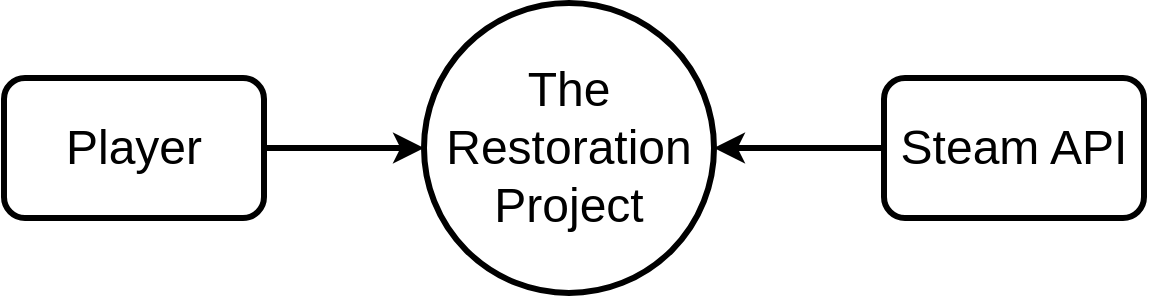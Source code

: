 <mxfile version="16.6.6" type="github">
  <diagram id="ja25R-3xRUUmr9blD7j8" name="Page-1">
    <mxGraphModel dx="868" dy="450" grid="1" gridSize="10" guides="1" tooltips="1" connect="1" arrows="1" fold="1" page="1" pageScale="1" pageWidth="850" pageHeight="1100" math="0" shadow="0">
      <root>
        <mxCell id="0" />
        <mxCell id="1" parent="0" />
        <mxCell id="TeIjIXwK1naTthtcAqkj-6" style="edgeStyle=orthogonalEdgeStyle;rounded=0;orthogonalLoop=1;jettySize=auto;html=1;entryX=0;entryY=0.5;entryDx=0;entryDy=0;fontSize=24;strokeWidth=3;" edge="1" parent="1" source="TeIjIXwK1naTthtcAqkj-2" target="TeIjIXwK1naTthtcAqkj-4">
          <mxGeometry relative="1" as="geometry" />
        </mxCell>
        <mxCell id="TeIjIXwK1naTthtcAqkj-2" value="&lt;font style=&quot;font-size: 24px&quot;&gt;Player&lt;/font&gt;" style="rounded=1;whiteSpace=wrap;html=1;strokeWidth=3;" vertex="1" parent="1">
          <mxGeometry x="30" y="70" width="130" height="70" as="geometry" />
        </mxCell>
        <mxCell id="TeIjIXwK1naTthtcAqkj-4" value="The Restoration Project" style="ellipse;whiteSpace=wrap;html=1;aspect=fixed;fontSize=24;strokeWidth=3;" vertex="1" parent="1">
          <mxGeometry x="240" y="32.5" width="145" height="145" as="geometry" />
        </mxCell>
        <mxCell id="TeIjIXwK1naTthtcAqkj-7" style="edgeStyle=orthogonalEdgeStyle;rounded=0;orthogonalLoop=1;jettySize=auto;html=1;fontSize=24;strokeWidth=3;entryX=1;entryY=0.5;entryDx=0;entryDy=0;" edge="1" parent="1" source="TeIjIXwK1naTthtcAqkj-5" target="TeIjIXwK1naTthtcAqkj-4">
          <mxGeometry relative="1" as="geometry">
            <mxPoint x="390" y="105" as="targetPoint" />
          </mxGeometry>
        </mxCell>
        <mxCell id="TeIjIXwK1naTthtcAqkj-5" value="&lt;font style=&quot;font-size: 24px&quot;&gt;Steam API&lt;/font&gt;" style="rounded=1;whiteSpace=wrap;html=1;strokeWidth=3;" vertex="1" parent="1">
          <mxGeometry x="470" y="70" width="130" height="70" as="geometry" />
        </mxCell>
      </root>
    </mxGraphModel>
  </diagram>
</mxfile>
